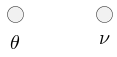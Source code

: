 {
  "sha1": "59cbnbdnqb1xbnx1w4q1djs5bw2364v",
  "insertion": {
    "when": "2024-05-30T20:48:20.690Z",
    "user": "plantuml@gmail.com"
  }
}
@startuml
() theta as "<latex>\theta</latex>"
() nu as "<latex>\nu</latex>"
@enduml
